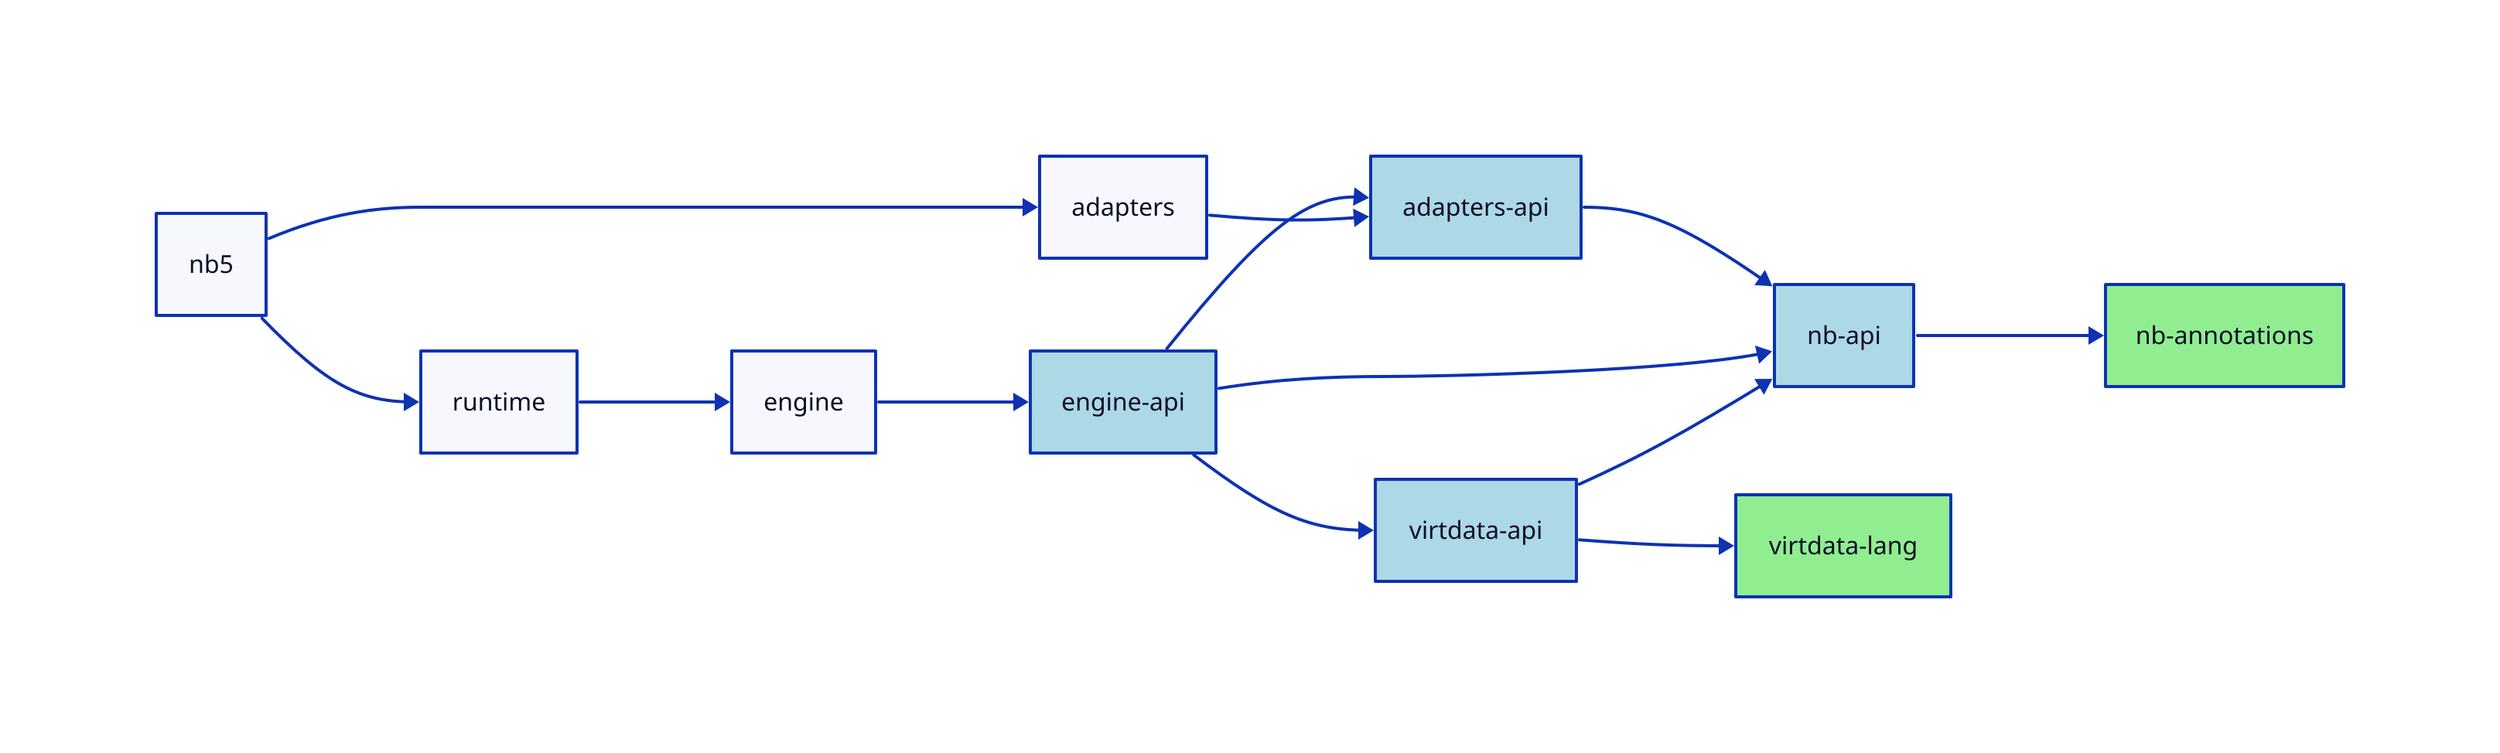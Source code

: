 direction: right
classes: {
 api: {
  style: {
   fill: lightblue
  }
 }
}
classes: {
 auxapi: {
  style: {
   fill: lightgreen
  }
 }
}


adapters-api -> nb-api
engine-api -> nb-api
virtdata-api -> nb-api
engine-api -> virtdata-api
engine-api -> adapters-api
nb-api -> nb-annotations
virtdata-api -> virtdata-lang
nb5 -> runtime
nb5 -> adapters
adapters -> adapters-api
runtime -> engine
engine -> engine-api
*-api.class: api
*-annotations.class: auxapi
*-lang.class: auxapi
